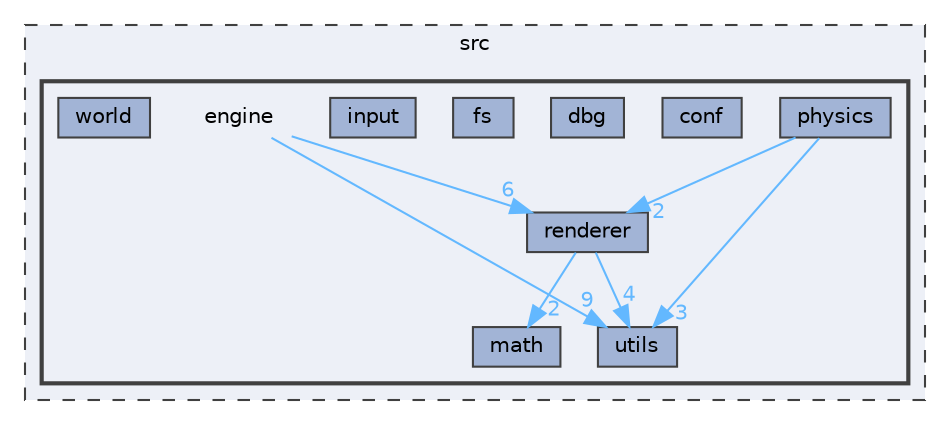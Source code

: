 digraph "C:/Dev/Techstorm-v5/src/engine"
{
 // LATEX_PDF_SIZE
  bgcolor="transparent";
  edge [fontname=Helvetica,fontsize=10,labelfontname=Helvetica,labelfontsize=10];
  node [fontname=Helvetica,fontsize=10,shape=box,height=0.2,width=0.4];
  compound=true
  subgraph clusterdir_68267d1309a1af8e8297ef4c3efbcdba {
    graph [ bgcolor="#edf0f7", pencolor="grey25", label="src", fontname=Helvetica,fontsize=10 style="filled,dashed", URL="dir_68267d1309a1af8e8297ef4c3efbcdba.html",tooltip=""]
  subgraph clusterdir_2052808828190f934b76e979ee65af8a {
    graph [ bgcolor="#edf0f7", pencolor="grey25", label="", fontname=Helvetica,fontsize=10 style="filled,bold", URL="dir_2052808828190f934b76e979ee65af8a.html",tooltip=""]
    dir_2052808828190f934b76e979ee65af8a [shape=plaintext, label="engine"];
  dir_f2c5e5c6e4e4e0c9b0f6d7afea7d8b67 [label="conf", fillcolor="#a2b4d6", color="grey25", style="filled", URL="dir_f2c5e5c6e4e4e0c9b0f6d7afea7d8b67.html",tooltip=""];
  dir_95000645af4f697fd74c2878fe19712e [label="dbg", fillcolor="#a2b4d6", color="grey25", style="filled", URL="dir_95000645af4f697fd74c2878fe19712e.html",tooltip=""];
  dir_61e8c4930a2b0e7b78d347ba3b13742a [label="fs", fillcolor="#a2b4d6", color="grey25", style="filled", URL="dir_61e8c4930a2b0e7b78d347ba3b13742a.html",tooltip=""];
  dir_551ad5bdf126dfe6830e1af9f390776b [label="input", fillcolor="#a2b4d6", color="grey25", style="filled", URL="dir_551ad5bdf126dfe6830e1af9f390776b.html",tooltip=""];
  dir_c743704d4a27141d26350e4960f85eaa [label="math", fillcolor="#a2b4d6", color="grey25", style="filled", URL="dir_c743704d4a27141d26350e4960f85eaa.html",tooltip=""];
  dir_def8a6fa26fd21ac3ee8ed00050a517f [label="physics", fillcolor="#a2b4d6", color="grey25", style="filled", URL="dir_def8a6fa26fd21ac3ee8ed00050a517f.html",tooltip=""];
  dir_eedbc0f69b08006c72429a8d2b33a57d [label="renderer", fillcolor="#a2b4d6", color="grey25", style="filled", URL="dir_eedbc0f69b08006c72429a8d2b33a57d.html",tooltip=""];
  dir_ad45fcc0c842cd88b5556c32fab80eb5 [label="utils", fillcolor="#a2b4d6", color="grey25", style="filled", URL="dir_ad45fcc0c842cd88b5556c32fab80eb5.html",tooltip=""];
  dir_7cf6b88a36d52e4ad5b6560432f2e789 [label="world", fillcolor="#a2b4d6", color="grey25", style="filled", URL="dir_7cf6b88a36d52e4ad5b6560432f2e789.html",tooltip=""];
  }
  }
  dir_2052808828190f934b76e979ee65af8a->dir_ad45fcc0c842cd88b5556c32fab80eb5 [headlabel="9", labeldistance=1.5 headhref="dir_000004_000016.html" href="dir_000004_000016.html" color="steelblue1" fontcolor="steelblue1"];
  dir_2052808828190f934b76e979ee65af8a->dir_eedbc0f69b08006c72429a8d2b33a57d [headlabel="6", labeldistance=1.5 headhref="dir_000004_000011.html" href="dir_000004_000011.html" color="steelblue1" fontcolor="steelblue1"];
  dir_def8a6fa26fd21ac3ee8ed00050a517f->dir_ad45fcc0c842cd88b5556c32fab80eb5 [headlabel="3", labeldistance=1.5 headhref="dir_000009_000016.html" href="dir_000009_000016.html" color="steelblue1" fontcolor="steelblue1"];
  dir_def8a6fa26fd21ac3ee8ed00050a517f->dir_eedbc0f69b08006c72429a8d2b33a57d [headlabel="2", labeldistance=1.5 headhref="dir_000009_000011.html" href="dir_000009_000011.html" color="steelblue1" fontcolor="steelblue1"];
  dir_eedbc0f69b08006c72429a8d2b33a57d->dir_ad45fcc0c842cd88b5556c32fab80eb5 [headlabel="4", labeldistance=1.5 headhref="dir_000011_000016.html" href="dir_000011_000016.html" color="steelblue1" fontcolor="steelblue1"];
  dir_eedbc0f69b08006c72429a8d2b33a57d->dir_c743704d4a27141d26350e4960f85eaa [headlabel="2", labeldistance=1.5 headhref="dir_000011_000007.html" href="dir_000011_000007.html" color="steelblue1" fontcolor="steelblue1"];
}
